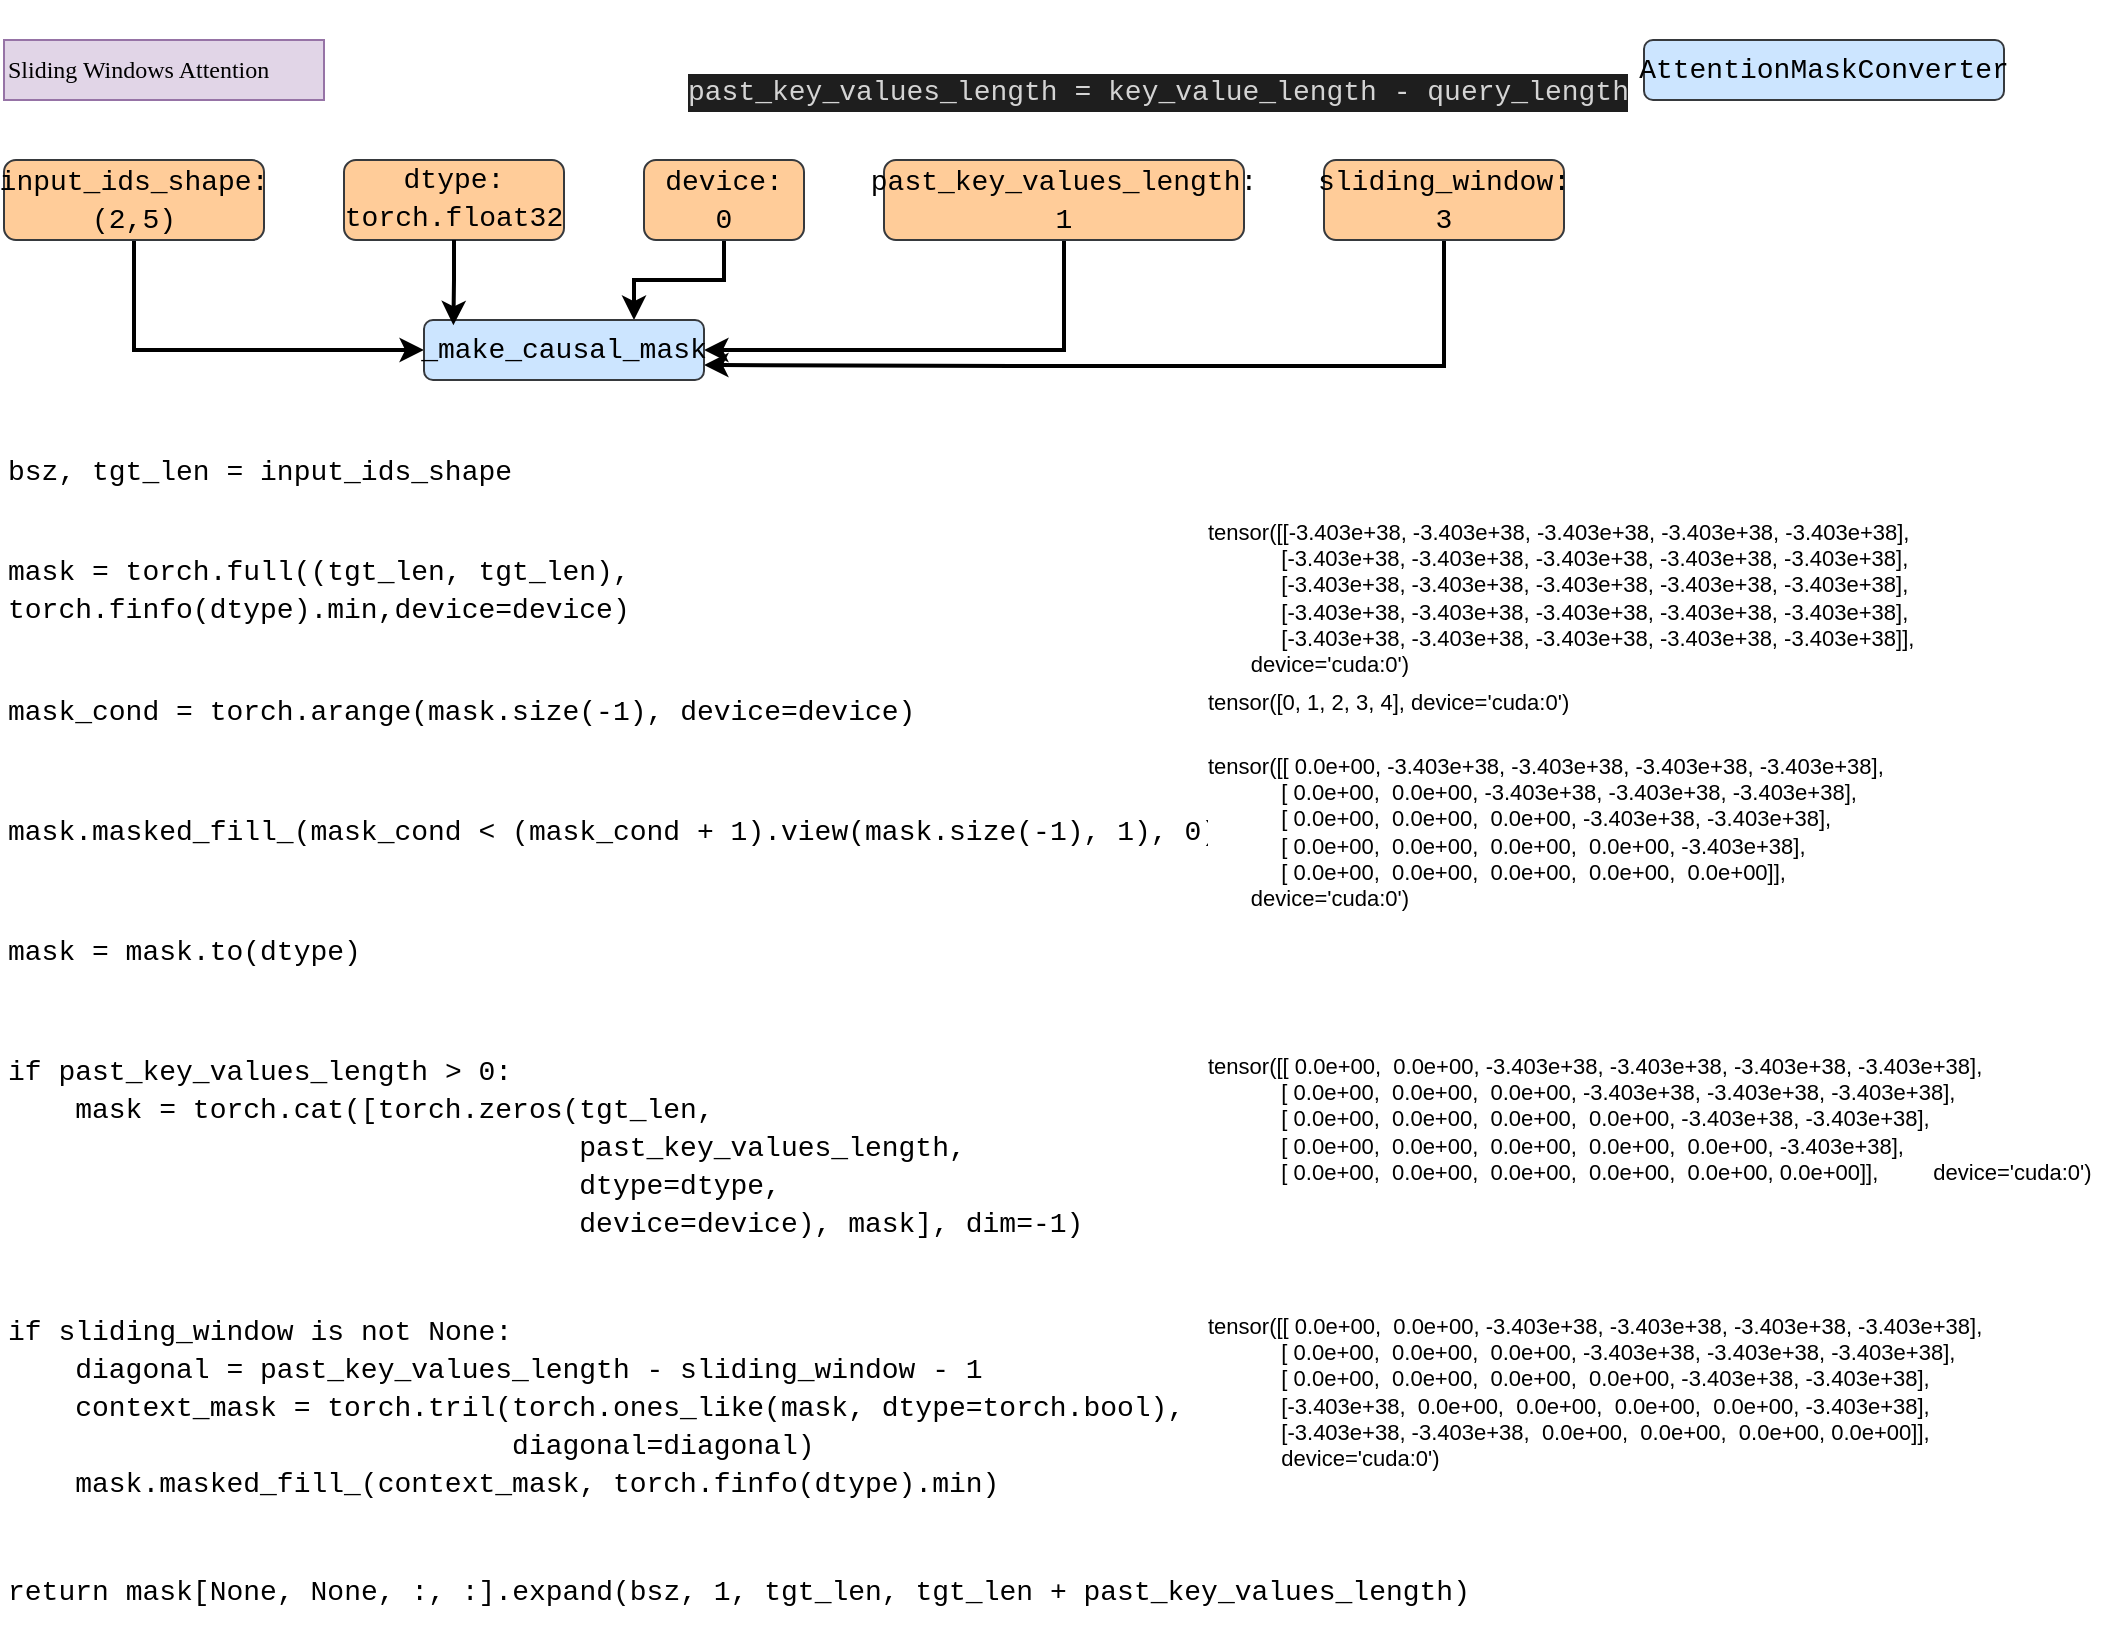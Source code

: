 <mxfile version="24.0.4" type="device">
  <diagram name="第 1 页" id="zpYY3T5udbyrj_bb9Btt">
    <mxGraphModel dx="2060" dy="1571" grid="1" gridSize="10" guides="1" tooltips="1" connect="1" arrows="1" fold="1" page="1" pageScale="1" pageWidth="1100" pageHeight="850" math="0" shadow="0">
      <root>
        <mxCell id="0" />
        <mxCell id="1" parent="0" />
        <mxCell id="Nfc84PNBoTLiPBviXg40-1" value="&lt;font face=&quot;Verdana&quot;&gt;Sliding Windows Attention&lt;/font&gt;" style="rounded=0;whiteSpace=wrap;html=1;align=left;fillColor=#e1d5e7;strokeColor=#9673a6;" vertex="1" parent="1">
          <mxGeometry x="40" y="40" width="160" height="30" as="geometry" />
        </mxCell>
        <mxCell id="Nfc84PNBoTLiPBviXg40-26" style="edgeStyle=orthogonalEdgeStyle;rounded=0;orthogonalLoop=1;jettySize=auto;html=1;entryX=0;entryY=0.5;entryDx=0;entryDy=0;strokeColor=default;strokeWidth=2;align=center;verticalAlign=middle;fontFamily=Helvetica;fontSize=11;fontColor=default;labelBackgroundColor=default;endArrow=classic;" edge="1" parent="1" source="Nfc84PNBoTLiPBviXg40-2" target="Nfc84PNBoTLiPBviXg40-7">
          <mxGeometry relative="1" as="geometry">
            <Array as="points">
              <mxPoint x="105" y="195" />
            </Array>
          </mxGeometry>
        </mxCell>
        <mxCell id="Nfc84PNBoTLiPBviXg40-2" value="&lt;div style=&quot;font-family: Consolas, &amp;quot;Courier New&amp;quot;, monospace; font-size: 14px; line-height: 19px; white-space: pre;&quot;&gt;input_ids_shape:&lt;/div&gt;&lt;div style=&quot;font-family: Consolas, &amp;quot;Courier New&amp;quot;, monospace; font-size: 14px; line-height: 19px; white-space: pre;&quot;&gt;(2,5)&lt;/div&gt;" style="rounded=1;whiteSpace=wrap;html=1;labelBackgroundColor=none;fillColor=#ffcc99;strokeColor=#36393d;" vertex="1" parent="1">
          <mxGeometry x="40" y="100" width="130" height="40" as="geometry" />
        </mxCell>
        <mxCell id="Nfc84PNBoTLiPBviXg40-3" value="&lt;div style=&quot;line-height: 19px;&quot;&gt;&lt;div style=&quot;font-family: Consolas, &amp;quot;Courier New&amp;quot;, monospace; font-size: 14px; font-weight: normal; white-space: pre;&quot;&gt;&lt;span style=&quot;&quot;&gt;dtype:&lt;/span&gt;&lt;/div&gt;&lt;div style=&quot;&quot;&gt;&lt;font face=&quot;Consolas, Courier New, monospace&quot;&gt;&lt;span style=&quot;font-size: 14px; white-space: pre;&quot;&gt;torch.float32&lt;/span&gt;&lt;/font&gt;&lt;br&gt;&lt;/div&gt;&lt;/div&gt;" style="rounded=1;whiteSpace=wrap;html=1;labelBackgroundColor=none;fillColor=#ffcc99;strokeColor=#36393d;" vertex="1" parent="1">
          <mxGeometry x="210" y="100" width="110" height="40" as="geometry" />
        </mxCell>
        <mxCell id="Nfc84PNBoTLiPBviXg40-28" style="edgeStyle=orthogonalEdgeStyle;rounded=0;orthogonalLoop=1;jettySize=auto;html=1;entryX=0.75;entryY=0;entryDx=0;entryDy=0;strokeColor=default;strokeWidth=2;align=center;verticalAlign=middle;fontFamily=Helvetica;fontSize=11;fontColor=default;labelBackgroundColor=default;endArrow=classic;" edge="1" parent="1" source="Nfc84PNBoTLiPBviXg40-4" target="Nfc84PNBoTLiPBviXg40-7">
          <mxGeometry relative="1" as="geometry" />
        </mxCell>
        <mxCell id="Nfc84PNBoTLiPBviXg40-4" value="&lt;div style=&quot;font-family: Consolas, &amp;quot;Courier New&amp;quot;, monospace; font-size: 14px; line-height: 19px; white-space: pre;&quot;&gt;device:&lt;/div&gt;&lt;div style=&quot;font-family: Consolas, &amp;quot;Courier New&amp;quot;, monospace; font-size: 14px; line-height: 19px; white-space: pre;&quot;&gt;0&lt;/div&gt;" style="rounded=1;whiteSpace=wrap;html=1;labelBackgroundColor=none;fillColor=#ffcc99;strokeColor=#36393d;" vertex="1" parent="1">
          <mxGeometry x="360" y="100" width="80" height="40" as="geometry" />
        </mxCell>
        <mxCell id="Nfc84PNBoTLiPBviXg40-29" style="edgeStyle=orthogonalEdgeStyle;rounded=0;orthogonalLoop=1;jettySize=auto;html=1;entryX=1;entryY=0.5;entryDx=0;entryDy=0;strokeColor=default;strokeWidth=2;align=center;verticalAlign=middle;fontFamily=Helvetica;fontSize=11;fontColor=default;labelBackgroundColor=default;endArrow=classic;" edge="1" parent="1" source="Nfc84PNBoTLiPBviXg40-5" target="Nfc84PNBoTLiPBviXg40-7">
          <mxGeometry relative="1" as="geometry">
            <Array as="points">
              <mxPoint x="570" y="195" />
            </Array>
          </mxGeometry>
        </mxCell>
        <mxCell id="Nfc84PNBoTLiPBviXg40-5" value="&lt;div style=&quot;font-family: Consolas, &amp;quot;Courier New&amp;quot;, monospace; font-size: 14px; line-height: 19px; white-space: pre;&quot;&gt;past_key_values_length:&lt;/div&gt;&lt;div style=&quot;font-family: Consolas, &amp;quot;Courier New&amp;quot;, monospace; font-size: 14px; line-height: 19px; white-space: pre;&quot;&gt;1&lt;/div&gt;" style="rounded=1;whiteSpace=wrap;html=1;labelBackgroundColor=none;fillColor=#ffcc99;strokeColor=#36393d;" vertex="1" parent="1">
          <mxGeometry x="480" y="100" width="180" height="40" as="geometry" />
        </mxCell>
        <mxCell id="Nfc84PNBoTLiPBviXg40-30" style="edgeStyle=orthogonalEdgeStyle;rounded=0;orthogonalLoop=1;jettySize=auto;html=1;entryX=1;entryY=0.75;entryDx=0;entryDy=0;strokeColor=default;strokeWidth=2;align=center;verticalAlign=middle;fontFamily=Helvetica;fontSize=11;fontColor=default;labelBackgroundColor=default;endArrow=classic;" edge="1" parent="1" source="Nfc84PNBoTLiPBviXg40-6" target="Nfc84PNBoTLiPBviXg40-7">
          <mxGeometry relative="1" as="geometry">
            <Array as="points">
              <mxPoint x="760" y="203" />
              <mxPoint x="545" y="203" />
            </Array>
          </mxGeometry>
        </mxCell>
        <mxCell id="Nfc84PNBoTLiPBviXg40-6" value="&lt;div style=&quot;font-family: Consolas, &amp;quot;Courier New&amp;quot;, monospace; font-size: 14px; line-height: 19px; white-space: pre;&quot;&gt;sliding_window:&lt;/div&gt;&lt;div style=&quot;font-family: Consolas, &amp;quot;Courier New&amp;quot;, monospace; font-size: 14px; line-height: 19px; white-space: pre;&quot;&gt;3&lt;/div&gt;" style="rounded=1;whiteSpace=wrap;html=1;labelBackgroundColor=none;fillColor=#ffcc99;strokeColor=#36393d;" vertex="1" parent="1">
          <mxGeometry x="700" y="100" width="120" height="40" as="geometry" />
        </mxCell>
        <mxCell id="Nfc84PNBoTLiPBviXg40-7" value="&lt;div style=&quot;font-family: Consolas, &amp;quot;Courier New&amp;quot;, monospace; font-size: 14px; line-height: 19px; white-space: pre;&quot;&gt;_make_causal_mask&lt;/div&gt;" style="rounded=1;whiteSpace=wrap;html=1;labelBackgroundColor=none;fillColor=#cce5ff;strokeColor=#36393d;" vertex="1" parent="1">
          <mxGeometry x="250" y="180" width="140" height="30" as="geometry" />
        </mxCell>
        <mxCell id="Nfc84PNBoTLiPBviXg40-13" value="&lt;div style=&quot;font-family: Consolas, &amp;quot;Courier New&amp;quot;, monospace; font-weight: normal; font-size: 14px; line-height: 19px; white-space: pre;&quot;&gt;&lt;div&gt;&lt;span style=&quot;&quot;&gt;bsz, tgt_len = input_ids_shape&lt;/span&gt;&lt;/div&gt;&lt;/div&gt;" style="text;whiteSpace=wrap;html=1;fontFamily=Helvetica;fontSize=11;labelBackgroundColor=default;" vertex="1" parent="1">
          <mxGeometry x="40" y="240" width="260" height="30" as="geometry" />
        </mxCell>
        <mxCell id="Nfc84PNBoTLiPBviXg40-14" value="&lt;div style=&quot;font-family: Consolas, &amp;quot;Courier New&amp;quot;, monospace; font-weight: normal; font-size: 14px; line-height: 19px; white-space: pre;&quot;&gt;&lt;div&gt;&lt;span style=&quot;&quot;&gt;mask = torch.full((tgt_len, tgt_len), &lt;/span&gt;&lt;/div&gt;&lt;div&gt;&lt;span style=&quot;&quot;&gt;torch.finfo(dtype).min,&lt;/span&gt;device=device)&lt;/div&gt;&lt;/div&gt;" style="text;whiteSpace=wrap;html=1;fontFamily=Helvetica;fontSize=11;labelBackgroundColor=default;" vertex="1" parent="1">
          <mxGeometry x="40" y="290" width="300" height="50" as="geometry" />
        </mxCell>
        <mxCell id="Nfc84PNBoTLiPBviXg40-15" value="tensor([[-3.403e+38, -3.403e+38, -3.403e+38, -3.403e+38, -3.403e+38],&#xa;            [-3.403e+38, -3.403e+38, -3.403e+38, -3.403e+38, -3.403e+38],&#xa;            [-3.403e+38, -3.403e+38, -3.403e+38, -3.403e+38, -3.403e+38],&#xa;            [-3.403e+38, -3.403e+38, -3.403e+38, -3.403e+38, -3.403e+38],&#xa;            [-3.403e+38, -3.403e+38, -3.403e+38, -3.403e+38, -3.403e+38]],&#xa;       device=&#39;cuda:0&#39;)" style="text;whiteSpace=wrap;fontFamily=Helvetica;fontSize=11;fontColor=default;labelBackgroundColor=default;" vertex="1" parent="1">
          <mxGeometry x="640" y="272.5" width="410" height="85" as="geometry" />
        </mxCell>
        <mxCell id="Nfc84PNBoTLiPBviXg40-16" value="&lt;div style=&quot;font-family: Consolas, &amp;quot;Courier New&amp;quot;, monospace; font-weight: normal; font-size: 14px; line-height: 19px; white-space: pre;&quot;&gt;&lt;div&gt;&lt;span style=&quot;&quot;&gt;mask_cond = torch.arange(mask.size(-&lt;/span&gt;&lt;span style=&quot;&quot;&gt;1&lt;/span&gt;&lt;span style=&quot;&quot;&gt;), device=device)&lt;/span&gt;&lt;/div&gt;&lt;/div&gt;" style="text;whiteSpace=wrap;html=1;fontFamily=Helvetica;fontSize=11;labelBackgroundColor=default;" vertex="1" parent="1">
          <mxGeometry x="40" y="360" width="450" height="40" as="geometry" />
        </mxCell>
        <mxCell id="Nfc84PNBoTLiPBviXg40-17" value="tensor([0, 1, 2, 3, 4], device=&#39;cuda:0&#39;)" style="text;whiteSpace=wrap;fontFamily=Helvetica;fontSize=11;fontColor=default;labelBackgroundColor=default;" vertex="1" parent="1">
          <mxGeometry x="640" y="357.5" width="210" height="40" as="geometry" />
        </mxCell>
        <mxCell id="Nfc84PNBoTLiPBviXg40-18" value="&lt;div style=&quot;font-family: Consolas, &amp;quot;Courier New&amp;quot;, monospace; font-weight: normal; font-size: 14px; line-height: 19px; white-space: pre;&quot;&gt;&lt;div&gt;&lt;span style=&quot;&quot;&gt;mask.masked_fill_(mask_cond &lt;/span&gt;&lt;span style=&quot;&quot;&gt;&amp;lt;&lt;/span&gt;&lt;span style=&quot;&quot;&gt; (mask_cond &lt;/span&gt;&lt;span style=&quot;&quot;&gt;+&lt;/span&gt;&lt;span style=&quot;&quot;&gt; &lt;/span&gt;&lt;span style=&quot;&quot;&gt;1&lt;/span&gt;&lt;span style=&quot;&quot;&gt;).view(mask.size(-&lt;/span&gt;&lt;span style=&quot;&quot;&gt;1&lt;/span&gt;&lt;span style=&quot;&quot;&gt;), &lt;/span&gt;&lt;span style=&quot;&quot;&gt;1&lt;/span&gt;&lt;span style=&quot;&quot;&gt;), &lt;/span&gt;&lt;span style=&quot;&quot;&gt;0&lt;/span&gt;&lt;span style=&quot;&quot;&gt;)&lt;/span&gt;&lt;/div&gt;&lt;/div&gt;" style="text;whiteSpace=wrap;html=1;fontFamily=Helvetica;fontSize=11;labelBackgroundColor=default;" vertex="1" parent="1">
          <mxGeometry x="40" y="420" width="560" height="40" as="geometry" />
        </mxCell>
        <mxCell id="Nfc84PNBoTLiPBviXg40-20" value="&lt;div style=&quot;font-family: Consolas, &amp;quot;Courier New&amp;quot;, monospace; font-weight: normal; font-size: 14px; line-height: 19px; white-space: pre;&quot;&gt;&lt;div&gt;&lt;span style=&quot;&quot;&gt;mask = mask.to(dtype)&lt;/span&gt;&lt;/div&gt;&lt;/div&gt;" style="text;whiteSpace=wrap;html=1;fontFamily=Helvetica;fontSize=11;labelBackgroundColor=default;" vertex="1" parent="1">
          <mxGeometry x="40" y="480" width="200" height="40" as="geometry" />
        </mxCell>
        <mxCell id="Nfc84PNBoTLiPBviXg40-22" value="&lt;div style=&quot;font-family: Consolas, &amp;quot;Courier New&amp;quot;, monospace; font-weight: normal; font-size: 14px; line-height: 19px; white-space: pre;&quot;&gt;&lt;div&gt;&lt;span style=&quot;&quot;&gt;if&lt;/span&gt;&lt;span style=&quot;&quot;&gt; past_key_values_length &amp;gt; &lt;/span&gt;&lt;span style=&quot;&quot;&gt;0&lt;/span&gt;&lt;span style=&quot;&quot;&gt;:&lt;/span&gt;&lt;/div&gt;&lt;div&gt;&lt;span style=&quot;&quot;&gt;&amp;nbsp; &amp;nbsp; mask = torch.cat([torch.zeros(tgt_len, &lt;/span&gt;&lt;/div&gt;&lt;div&gt;&lt;span style=&quot;&quot;&gt;&amp;nbsp; &amp;nbsp; &amp;nbsp; &amp;nbsp; &amp;nbsp; &amp;nbsp; &amp;nbsp; &amp;nbsp; &amp;nbsp; &amp;nbsp; &amp;nbsp; &amp;nbsp; &amp;nbsp; &amp;nbsp; &amp;nbsp; &amp;nbsp; &amp;nbsp; past_key_values_length, &lt;/span&gt;&lt;/div&gt;&lt;div&gt;&lt;span style=&quot;&quot;&gt;&amp;nbsp; &amp;nbsp; &amp;nbsp; &amp;nbsp; &amp;nbsp; &amp;nbsp; &amp;nbsp; &amp;nbsp; &amp;nbsp; &amp;nbsp; &amp;nbsp; &amp;nbsp; &amp;nbsp; &amp;nbsp; &amp;nbsp; &amp;nbsp; &amp;nbsp; dtype=dtype, &lt;/span&gt;&lt;/div&gt;&lt;div&gt;&lt;span style=&quot;&quot;&gt;&amp;nbsp; &amp;nbsp; &amp;nbsp; &amp;nbsp; &amp;nbsp; &amp;nbsp; &amp;nbsp; &amp;nbsp; &amp;nbsp; &amp;nbsp; &amp;nbsp; &amp;nbsp; &amp;nbsp; &amp;nbsp; &amp;nbsp; &amp;nbsp; &amp;nbsp; device=device), mask], dim=-&lt;/span&gt;&lt;span style=&quot;&quot;&gt;1&lt;/span&gt;&lt;span style=&quot;&quot;&gt;)&lt;/span&gt;&lt;/div&gt;&lt;/div&gt;" style="text;whiteSpace=wrap;html=1;fontFamily=Helvetica;fontSize=11;labelBackgroundColor=default;" vertex="1" parent="1">
          <mxGeometry x="40" y="540" width="530" height="110" as="geometry" />
        </mxCell>
        <mxCell id="Nfc84PNBoTLiPBviXg40-24" value="&lt;div style=&quot;font-family: Consolas, &amp;quot;Courier New&amp;quot;, monospace; font-weight: normal; font-size: 14px; line-height: 19px; white-space: pre;&quot;&gt;&lt;div&gt;&lt;span style=&quot;&quot;&gt;if&lt;/span&gt;&lt;span style=&quot;&quot;&gt; sliding_window &lt;/span&gt;&lt;span style=&quot;&quot;&gt;is&lt;/span&gt;&lt;span style=&quot;&quot;&gt; &lt;/span&gt;&lt;span style=&quot;&quot;&gt;not&lt;/span&gt;&lt;span style=&quot;&quot;&gt; &lt;/span&gt;&lt;span style=&quot;&quot;&gt;None&lt;/span&gt;&lt;span style=&quot;&quot;&gt;:&lt;/span&gt;&lt;/div&gt;&lt;div&gt;&lt;span style=&quot;&quot;&gt;&amp;nbsp; &amp;nbsp; diagonal = past_key_values_length - sliding_window - &lt;/span&gt;&lt;span style=&quot;&quot;&gt;1&lt;/span&gt;&lt;/div&gt;&lt;div&gt;&lt;span style=&quot;&quot;&gt;&amp;nbsp; &amp;nbsp; context_mask = torch.tril(torch.ones_like(mask, dtype=torch.bool), &lt;/span&gt;&lt;/div&gt;&lt;div&gt;&lt;span style=&quot;&quot;&gt;&amp;nbsp; &amp;nbsp; &amp;nbsp; &amp;nbsp; &amp;nbsp; &amp;nbsp; &amp;nbsp; &amp;nbsp; &amp;nbsp; &amp;nbsp; &amp;nbsp; &amp;nbsp; &amp;nbsp; &amp;nbsp; &amp;nbsp; diagonal=diagonal)&lt;/span&gt;&lt;/div&gt;&lt;div&gt;&lt;span style=&quot;&quot;&gt;&amp;nbsp; &amp;nbsp; mask.masked_fill_(context_mask, torch.finfo(dtype).min)&lt;/span&gt;&lt;/div&gt;&lt;/div&gt;" style="text;whiteSpace=wrap;html=1;fontFamily=Helvetica;fontSize=11;labelBackgroundColor=default;" vertex="1" parent="1">
          <mxGeometry x="40" y="670" width="560" height="120" as="geometry" />
        </mxCell>
        <mxCell id="Nfc84PNBoTLiPBviXg40-25" value="&lt;div style=&quot;font-family: Consolas, &amp;quot;Courier New&amp;quot;, monospace; font-weight: normal; font-size: 14px; line-height: 19px; white-space: pre;&quot;&gt;&lt;div&gt;&lt;span style=&quot;&quot;&gt;return&lt;/span&gt;&lt;span style=&quot;&quot;&gt; mask[&lt;/span&gt;&lt;span style=&quot;&quot;&gt;None&lt;/span&gt;&lt;span style=&quot;&quot;&gt;, &lt;/span&gt;&lt;span style=&quot;&quot;&gt;None&lt;/span&gt;&lt;span style=&quot;&quot;&gt;, :, :].expand(bsz, &lt;/span&gt;&lt;span style=&quot;&quot;&gt;1&lt;/span&gt;&lt;span style=&quot;&quot;&gt;, tgt_len, tgt_len + past_key_values_length)&lt;/span&gt;&lt;/div&gt;&lt;/div&gt;" style="text;whiteSpace=wrap;html=1;fontFamily=Helvetica;fontSize=11;labelBackgroundColor=default;" vertex="1" parent="1">
          <mxGeometry x="40" y="800" width="560" height="40" as="geometry" />
        </mxCell>
        <mxCell id="Nfc84PNBoTLiPBviXg40-27" style="edgeStyle=orthogonalEdgeStyle;rounded=0;orthogonalLoop=1;jettySize=auto;html=1;entryX=0.105;entryY=0.089;entryDx=0;entryDy=0;entryPerimeter=0;strokeColor=default;strokeWidth=2;align=center;verticalAlign=middle;fontFamily=Helvetica;fontSize=11;fontColor=default;labelBackgroundColor=default;endArrow=classic;" edge="1" parent="1" source="Nfc84PNBoTLiPBviXg40-3" target="Nfc84PNBoTLiPBviXg40-7">
          <mxGeometry relative="1" as="geometry" />
        </mxCell>
        <mxCell id="Nfc84PNBoTLiPBviXg40-35" value="tensor([[ 0.0e+00, -3.403e+38, -3.403e+38, -3.403e+38, -3.403e+38],&#xa;            [ 0.0e+00,  0.0e+00, -3.403e+38, -3.403e+38, -3.403e+38],&#xa;            [ 0.0e+00,  0.0e+00,  0.0e+00, -3.403e+38, -3.403e+38],&#xa;            [ 0.0e+00,  0.0e+00,  0.0e+00,  0.0e+00, -3.403e+38],&#xa;            [ 0.0e+00,  0.0e+00,  0.0e+00,  0.0e+00,  0.0e+00]],&#xa;       device=&#39;cuda:0&#39;)" style="text;whiteSpace=wrap;fontFamily=Helvetica;fontSize=11;fontColor=default;labelBackgroundColor=default;" vertex="1" parent="1">
          <mxGeometry x="640" y="390" width="410" height="100" as="geometry" />
        </mxCell>
        <mxCell id="Nfc84PNBoTLiPBviXg40-36" value="tensor([[ 0.0e+00,  0.0e+00, -3.403e+38, -3.403e+38, -3.403e+38, -3.403e+38],&#xa;            [ 0.0e+00,  0.0e+00,  0.0e+00, -3.403e+38, -3.403e+38, -3.403e+38],&#xa;            [ 0.0e+00,  0.0e+00,  0.0e+00,  0.0e+00, -3.403e+38, -3.403e+38],&#xa;            [ 0.0e+00,  0.0e+00,  0.0e+00,  0.0e+00,  0.0e+00, -3.403e+38],&#xa;            [ 0.0e+00,  0.0e+00,  0.0e+00,  0.0e+00,  0.0e+00, 0.0e+00]],         device=&#39;cuda:0&#39;)" style="text;whiteSpace=wrap;fontFamily=Helvetica;fontSize=11;fontColor=default;labelBackgroundColor=default;" vertex="1" parent="1">
          <mxGeometry x="640" y="540" width="460" height="90" as="geometry" />
        </mxCell>
        <mxCell id="Nfc84PNBoTLiPBviXg40-38" value="tensor([[ 0.0e+00,  0.0e+00, -3.403e+38, -3.403e+38, -3.403e+38, -3.403e+38],&#xa;            [ 0.0e+00,  0.0e+00,  0.0e+00, -3.403e+38, -3.403e+38, -3.403e+38],&#xa;            [ 0.0e+00,  0.0e+00,  0.0e+00,  0.0e+00, -3.403e+38, -3.403e+38],&#xa;            [-3.403e+38,  0.0e+00,  0.0e+00,  0.0e+00,  0.0e+00, -3.403e+38],&#xa;            [-3.403e+38, -3.403e+38,  0.0e+00,  0.0e+00,  0.0e+00, 0.0e+00]],             device=&#39;cuda:0&#39;)" style="text;whiteSpace=wrap;fontFamily=Helvetica;fontSize=11;fontColor=default;labelBackgroundColor=default;" vertex="1" parent="1">
          <mxGeometry x="640" y="670" width="460" height="90" as="geometry" />
        </mxCell>
        <mxCell id="Nfc84PNBoTLiPBviXg40-39" value="&lt;div style=&quot;color: #d4d4d4;background-color: #1e1e1e;font-family: Consolas, &#39;Courier New&#39;, monospace;font-weight: normal;font-size: 14px;line-height: 19px;white-space: pre;&quot;&gt;&lt;div&gt;&lt;span style=&quot;color: #d4d4d4;&quot;&gt;past_key_values_length = key_value_length - query_length&lt;/span&gt;&lt;/div&gt;&lt;/div&gt;" style="text;whiteSpace=wrap;html=1;fontFamily=Helvetica;fontSize=11;fontColor=default;labelBackgroundColor=default;" vertex="1" parent="1">
          <mxGeometry x="380" y="50" width="460" height="40" as="geometry" />
        </mxCell>
        <mxCell id="Nfc84PNBoTLiPBviXg40-40" value="&lt;div style=&quot;color: #d4d4d4;background-color: #1e1e1e;font-family: Consolas, &#39;Courier New&#39;, monospace;font-weight: normal;font-size: 14px;line-height: 19px;white-space: pre;&quot;&gt;&lt;br&gt;&lt;/div&gt;" style="text;whiteSpace=wrap;html=1;fontFamily=Helvetica;fontSize=11;fontColor=default;labelBackgroundColor=default;" vertex="1" parent="1">
          <mxGeometry x="800" y="20" width="200" height="40" as="geometry" />
        </mxCell>
        <mxCell id="Nfc84PNBoTLiPBviXg40-41" value="&lt;span style=&quot;font-family: Consolas, &amp;quot;Courier New&amp;quot;, monospace; font-size: 14px; font-style: normal; font-variant-ligatures: normal; font-variant-caps: normal; font-weight: 400; letter-spacing: normal; orphans: 2; text-align: left; text-indent: 0px; text-transform: none; widows: 2; word-spacing: 0px; -webkit-text-stroke-width: 0px; white-space: pre; text-decoration-thickness: initial; text-decoration-style: initial; text-decoration-color: initial; float: none; display: inline !important;&quot;&gt;AttentionMaskConverter&lt;/span&gt;" style="rounded=1;whiteSpace=wrap;html=1;fontFamily=Helvetica;fontSize=11;labelBackgroundColor=none;fillColor=#cce5ff;strokeColor=#36393d;" vertex="1" parent="1">
          <mxGeometry x="860" y="40" width="180" height="30" as="geometry" />
        </mxCell>
      </root>
    </mxGraphModel>
  </diagram>
</mxfile>
